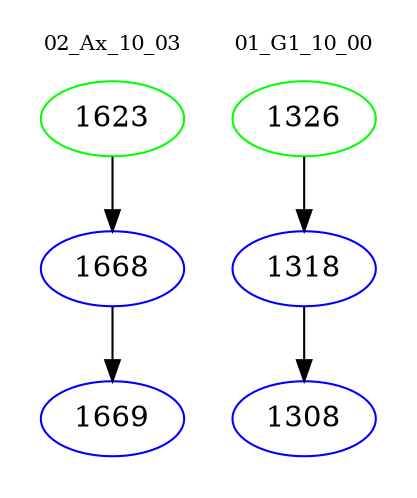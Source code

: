 digraph{
subgraph cluster_0 {
color = white
label = "02_Ax_10_03";
fontsize=10;
T0_1623 [label="1623", color="green"]
T0_1623 -> T0_1668 [color="black"]
T0_1668 [label="1668", color="blue"]
T0_1668 -> T0_1669 [color="black"]
T0_1669 [label="1669", color="blue"]
}
subgraph cluster_1 {
color = white
label = "01_G1_10_00";
fontsize=10;
T1_1326 [label="1326", color="green"]
T1_1326 -> T1_1318 [color="black"]
T1_1318 [label="1318", color="blue"]
T1_1318 -> T1_1308 [color="black"]
T1_1308 [label="1308", color="blue"]
}
}
